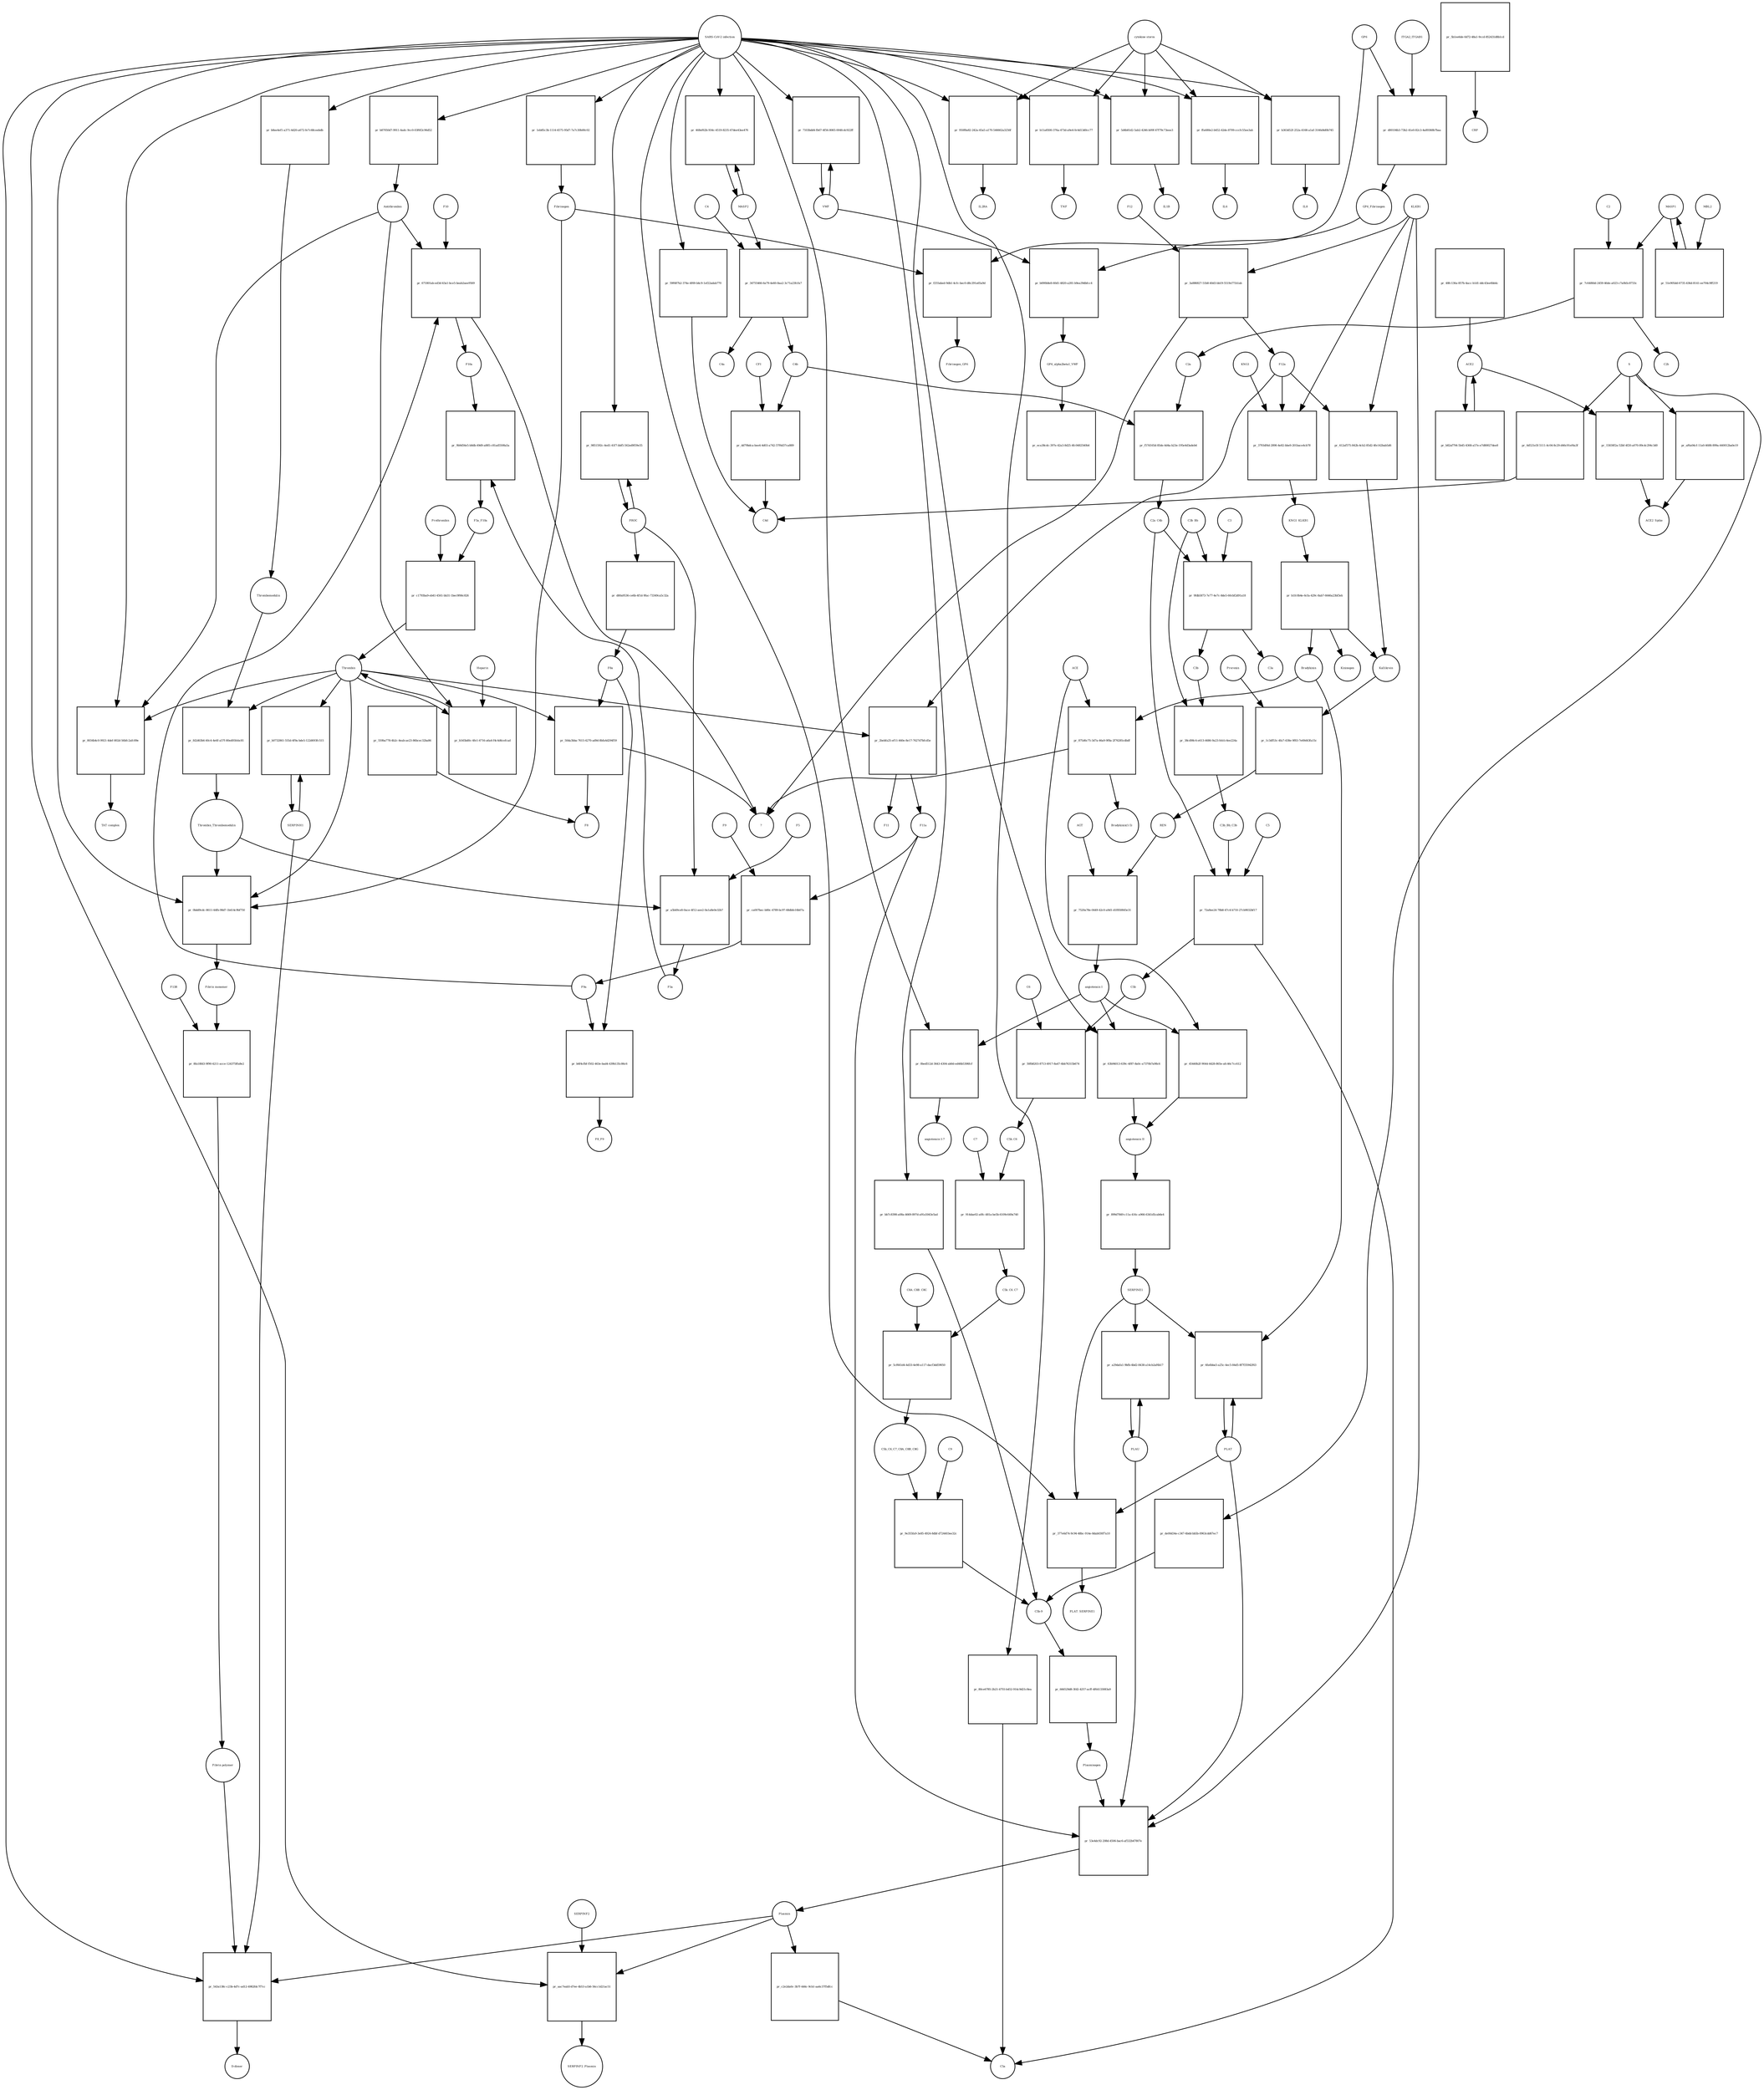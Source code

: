 strict digraph  {
C4b [annotation="", bipartite=0, cls=macromolecule, fontsize=4, label=C4b, shape=circle];
"pr_f57d165d-85de-4d4a-b23e-195e4d3adeb4" [annotation="", bipartite=1, cls=process, fontsize=4, label="pr_f57d165d-85de-4d4a-b23e-195e4d3adeb4", shape=square];
C2a [annotation="", bipartite=0, cls=macromolecule, fontsize=4, label=C2a, shape=circle];
C2a_C4b [annotation="", bipartite=0, cls=complex, fontsize=4, label=C2a_C4b, shape=circle];
C3b [annotation="", bipartite=0, cls=macromolecule, fontsize=4, label=C3b, shape=circle];
"pr_38cd98c4-e613-4686-9a23-feb1c4ee224a" [annotation="", bipartite=1, cls=process, fontsize=4, label="pr_38cd98c4-e613-4686-9a23-feb1c4ee224a", shape=square];
C3b_Bb [annotation="urn_miriam_pubmed_12440962|urn_miriam_brenda_3.4.21.47", bipartite=0, cls=complex, fontsize=4, label=C3b_Bb, shape=circle];
C3b_Bb_C3b [annotation="urn_miriam_pubmed_12440962|urn_miriam_brenda_34.4.21.47", bipartite=0, cls=complex, fontsize=4, label=C3b_Bb_C3b, shape=circle];
"pr_dd79bdca-bee4-4d03-a742-57f6d37ca889" [annotation="", bipartite=1, cls=process, fontsize=4, label="pr_dd79bdca-bee4-4d03-a742-57f6d37ca889", shape=square];
C4d [annotation="", bipartite=0, cls=macromolecule, fontsize=4, label=C4d, shape=circle];
CFI [annotation="urn_miriam_hgnc_HGNC%3A2771", bipartite=0, cls=macromolecule, fontsize=4, label=CFI, shape=circle];
"pr_559ba778-4b2c-4eab-ae23-86bcec32ba86" [annotation="", bipartite=1, cls=process, fontsize=4, label="pr_559ba778-4b2c-4eab-ae23-86bcec32ba86", shape=square];
F8 [annotation="urn_miriam_hgnc_HGNC%3A3546", bipartite=0, cls=macromolecule, fontsize=4, label=F8, shape=circle];
"pr_b87050d7-9911-4adc-9cc0-03f6f2c96d52" [annotation="", bipartite=1, cls=process, fontsize=4, label="pr_b87050d7-9911-4adc-9cc0-03f6f2c96d52", shape=square];
Antithrombin [annotation="urn_miriam_hgnc_HGNC%3A775", bipartite=0, cls=macromolecule, fontsize=4, label=Antithrombin, shape=circle];
"SARS-CoV-2 infection" [annotation=urn_miriam_taxonomy_2697049, bipartite=0, cls=phenotype, fontsize=4, label="SARS-CoV-2 infection", shape=circle];
S [annotation="urn_miriam_uniprot_P0DTC2|urn_miriam_uniprot_P59594", bipartite=0, cls=macromolecule, fontsize=4, label=S, shape=circle];
"pr_af6a04cf-11a0-4688-899a-440012ba0e19" [annotation="", bipartite=1, cls="omitted process", fontsize=4, label="pr_af6a04cf-11a0-4688-899a-440012ba0e19", shape=square];
ACE2_Spike [annotation="", bipartite=0, cls=complex, fontsize=4, label=ACE2_Spike, shape=circle];
Bradykinin [annotation="urn_miriam_obo.chebi_CHEBI%3A3165", bipartite=0, cls=macromolecule, fontsize=4, label=Bradykinin, shape=circle];
"pr_875d6c75-3d7a-46a9-9f8a-2f76285cdbdf" [annotation="", bipartite=1, cls=process, fontsize=4, label="pr_875d6c75-3d7a-46a9-9f8a-2f76285cdbdf", shape=square];
"Bradykinin(1-5)" [annotation="", bipartite=0, cls=macromolecule, fontsize=4, label="Bradykinin(1-5)", shape=circle];
"?" [annotation="", bipartite=0, cls=macromolecule, fontsize=4, label="?", shape=circle];
ACE [annotation="urn_miriam_hgnc_HGNC%3A2707", bipartite=0, cls=macromolecule, fontsize=4, label=ACE, shape=circle];
ACE2 [annotation="urn_miriam_hgnc_HGNC%3A13557", bipartite=0, cls=macromolecule, fontsize=4, label=ACE2, shape=circle];
"pr_b82af794-5b45-4368-a57e-e7d80027dee8" [annotation="", bipartite=1, cls=process, fontsize=4, label="pr_b82af794-5b45-4368-a57e-e7d80027dee8", shape=square];
"pr_15830f2a-52bf-4f20-a070-89cdc294c3d0" [annotation="", bipartite=1, cls=process, fontsize=4, label="pr_15830f2a-52bf-4f20-a070-89cdc294c3d0", shape=square];
"pr_48fc136a-857b-4acc-b1d1-ddc43ee6bb4c" [annotation="", bipartite=1, cls=process, fontsize=4, label="pr_48fc136a-857b-4acc-b1d1-ddc43ee6bb4c", shape=square];
"angiotensin I" [annotation="urn_miriam_obo.chebi_CHEBI%3A2718", bipartite=0, cls="simple chemical", fontsize=4, label="angiotensin I", shape=circle];
"pr_0bed512d-3643-4304-ab0d-ed46b5306fcf" [annotation="", bipartite=1, cls=process, fontsize=4, label="pr_0bed512d-3643-4304-ab0d-ed46b5306fcf", shape=square];
"angiotensin I-7" [annotation="urn_miriam_obo.chebi_CHEBI%3A55438", bipartite=0, cls="simple chemical", fontsize=4, label="angiotensin I-7", shape=circle];
"pr_6d521e5f-5111-4c04-8c29-d46c91ef4a3f" [annotation="", bipartite=1, cls=process, fontsize=4, label="pr_6d521e5f-5111-4c04-8c29-d46c91ef4a3f", shape=square];
"pr_de00d34e-c347-4bdd-bb5b-0963cdd67ec7" [annotation="", bipartite=1, cls=process, fontsize=4, label="pr_de00d34e-c347-4bdd-bb5b-0963cdd67ec7", shape=square];
"C5b-9" [annotation="", bipartite=0, cls=complex, fontsize=4, label="C5b-9", shape=circle];
"pr_5b1ee6de-0d72-48a1-9ccd-852431d8b1cd" [annotation="", bipartite=1, cls=process, fontsize=4, label="pr_5b1ee6de-0d72-48a1-9ccd-852431d8b1cd", shape=square];
CRP [annotation="urn_miriam_hgnc_HGNC%3A2367", bipartite=0, cls=macromolecule, fontsize=4, label=CRP, shape=circle];
VWF [annotation="", bipartite=0, cls=macromolecule, fontsize=4, label=VWF, shape=circle];
"pr_7103bdd4-fb67-4f56-8065-004fcdc922ff" [annotation="", bipartite=1, cls=process, fontsize=4, label="pr_7103bdd4-fb67-4f56-8065-004fcdc922ff", shape=square];
PROC [annotation="urn_miriam_hgnc_HGNC%3A9451", bipartite=0, cls=macromolecule, fontsize=4, label=PROC, shape=circle];
"pr_9851592c-4ed1-41f7-bbf5-562ed9f39e55" [annotation="", bipartite=1, cls=process, fontsize=4, label="pr_9851592c-4ed1-41f7-bbf5-562ed9f39e55", shape=square];
"pr_59f687b2-374e-4f69-b4c9-1ef22adab770" [annotation="", bipartite=1, cls=process, fontsize=4, label="pr_59f687b2-374e-4f69-b4c9-1ef22adab770", shape=square];
Plasmin [annotation="urn_miriam_hgnc_HGNC%3A9051", bipartite=0, cls=macromolecule, fontsize=4, label=Plasmin, shape=circle];
"pr_aac7eab5-d7ee-4b53-a1b6-56cc1d21ac51" [annotation="", bipartite=1, cls=process, fontsize=4, label="pr_aac7eab5-d7ee-4b53-a1b6-56cc1d21ac51", shape=square];
SERPINF2 [annotation="urn_miriam_hgnc_HGNC%3A9075", bipartite=0, cls=macromolecule, fontsize=4, label=SERPINF2, shape=circle];
SERPINF2_Plasmin [annotation="", bipartite=0, cls=complex, fontsize=4, label=SERPINF2_Plasmin, shape=circle];
"pr_b8ee4ef1-a371-4d20-a672-fe7c68ceebdb" [annotation="", bipartite=1, cls=process, fontsize=4, label="pr_b8ee4ef1-a371-4d20-a672-fe7c68ceebdb", shape=square];
Thrombomodulin [annotation="urn_miriam_hgnc_HGNC%3A11784", bipartite=0, cls=macromolecule, fontsize=4, label=Thrombomodulin, shape=circle];
KLKB1 [annotation=urn_miriam_hgnc_6371, bipartite=0, cls=macromolecule, fontsize=4, label=KLKB1, shape=circle];
"pr_412af575-842b-4cb2-85d2-4fe142bab5d6" [annotation="", bipartite=1, cls=process, fontsize=4, label="pr_412af575-842b-4cb2-85d2-4fe142bab5d6", shape=square];
Kallikrein [annotation=urn_miriam_hgnc_6371, bipartite=0, cls=macromolecule, fontsize=4, label=Kallikrein, shape=circle];
F12a [annotation="urn_miriam_hgnc_HGNC%3A3530", bipartite=0, cls=macromolecule, fontsize=4, label=F12a, shape=circle];
KNG1_KLKB1 [annotation=urn_miriam_pubmed_17598838, bipartite=0, cls=complex, fontsize=4, label=KNG1_KLKB1, shape=circle];
"pr_b1fc0b4e-6cfa-429c-8ab7-6646a23bf3eb" [annotation="", bipartite=1, cls=process, fontsize=4, label="pr_b1fc0b4e-6cfa-429c-8ab7-6646a23bf3eb", shape=square];
Kininogen [annotation="urn_miriam_hgnc_HGNC%3A6383", bipartite=0, cls=macromolecule, fontsize=4, label=Kininogen, shape=circle];
"pr_bb7c8398-a08a-4669-897d-a91a5043e5ad" [annotation="", bipartite=1, cls=process, fontsize=4, label="pr_bb7c8398-a08a-4669-897d-a91a5043e5ad", shape=square];
"pr_80ce6785-2b21-4755-b452-914c9d21c8ea" [annotation="", bipartite=1, cls=process, fontsize=4, label="pr_80ce6785-2b21-4755-b452-914c9d21c8ea", shape=square];
C5a [annotation="", bipartite=0, cls=macromolecule, fontsize=4, label=C5a, shape=circle];
PLAT [annotation="urn_miriam_hgnc_HGNC%3A9051", bipartite=0, cls=macromolecule, fontsize=4, label=PLAT, shape=circle];
"pr_6fa6bba5-a25c-4ec5-84d5-8f7f35942f63" [annotation="", bipartite=1, cls=process, fontsize=4, label="pr_6fa6bba5-a25c-4ec5-84d5-8f7f35942f63", shape=square];
SERPINE1 [annotation="urn_miriam_hgnc_HGNC%3A8593", bipartite=0, cls=macromolecule, fontsize=4, label=SERPINE1, shape=circle];
AGT [annotation="urn_miriam_hgnc_HGNC%3A333", bipartite=0, cls=macromolecule, fontsize=4, label=AGT, shape=circle];
"pr_7520a78e-0449-42c0-a9d1-d1f850845e31" [annotation="", bipartite=1, cls=process, fontsize=4, label="pr_7520a78e-0449-42c0-a9d1-d1f850845e31", shape=square];
REN [annotation="urn_miriam_hgnc_HGNC%3A9958", bipartite=0, cls=macromolecule, fontsize=4, label=REN, shape=circle];
C2 [annotation="urn_miriam_hgnc_HGNC%3A1248", bipartite=0, cls=macromolecule, fontsize=4, label=C2, shape=circle];
"pr_7c648fdd-2459-46de-a023-c7a0b5c8733c" [annotation="", bipartite=1, cls=process, fontsize=4, label="pr_7c648fdd-2459-46de-a023-c7a0b5c8733c", shape=square];
C2b [annotation="", bipartite=0, cls=macromolecule, fontsize=4, label=C2b, shape=circle];
MASP1 [annotation="", bipartite=0, cls=macromolecule, fontsize=4, label=MASP1, shape=circle];
MASP2 [annotation="", bipartite=0, cls=macromolecule, fontsize=4, label=MASP2, shape=circle];
"pr_468ef62b-934c-4519-8235-47dee43ee476" [annotation="", bipartite=1, cls=process, fontsize=4, label="pr_468ef62b-934c-4519-8235-47dee43ee476", shape=square];
"pr_51e905dd-6735-436d-8141-ee704c9ff219" [annotation="", bipartite=1, cls=process, fontsize=4, label="pr_51e905dd-6735-436d-8141-ee704c9ff219", shape=square];
MBL2 [annotation=urn_miriam_hgnc_6902, bipartite=0, cls=macromolecule, fontsize=4, label=MBL2, shape=circle];
F10 [annotation="urn_miriam_hgnc_HGNC%3A3528", bipartite=0, cls=macromolecule, fontsize=4, label=F10, shape=circle];
"pr_671801ab-ed3d-43a1-bce5-beab2aee9569" [annotation="", bipartite=1, cls=process, fontsize=4, label="pr_671801ab-ed3d-43a1-bce5-beab2aee9569", shape=square];
F10a [annotation="urn_miriam_hgnc_HGNC%3A3528", bipartite=0, cls=macromolecule, fontsize=4, label=F10a, shape=circle];
F9a [annotation="", bipartite=0, cls=macromolecule, fontsize=4, label=F9a, shape=circle];
C3 [annotation="urn_miriam_hgnc_HGNC%3A1318", bipartite=0, cls=macromolecule, fontsize=4, label=C3, shape=circle];
"pr_9fdb5873-7e77-4e7c-8de5-60cbf2d91a18" [annotation="", bipartite=1, cls=process, fontsize=4, label="pr_9fdb5873-7e77-4e7c-8de5-60cbf2d91a18", shape=square];
C3a [annotation="", bipartite=0, cls=macromolecule, fontsize=4, label=C3a, shape=circle];
Prorenin [annotation="", bipartite=0, cls=macromolecule, fontsize=4, label=Prorenin, shape=circle];
"pr_1c3df53c-4fa7-438e-9f83-7e69d43fa15c" [annotation="", bipartite=1, cls=process, fontsize=4, label="pr_1c3df53c-4fa7-438e-9f83-7e69d43fa15c", shape=square];
F8a [annotation="urn_miriam_hgnc_HGNC%3A3546", bipartite=0, cls=macromolecule, fontsize=4, label=F8a, shape=circle];
"pr_50da3bba-7615-4270-ad9d-8bfa4d294f59" [annotation="", bipartite=1, cls=process, fontsize=4, label="pr_50da3bba-7615-4270-ad9d-8bfa4d294f59", shape=square];
Thrombin [annotation="urn_miriam_hgnc_HGNC%3A3535", bipartite=0, cls=macromolecule, fontsize=4, label=Thrombin, shape=circle];
"pr_b545bd0c-4fe1-4716-a6a4-f4c4d6cefcad" [annotation="", bipartite=1, cls=process, fontsize=4, label="pr_b545bd0c-4fe1-4716-a6a4-f4c4d6cefcad", shape=square];
Heparin [annotation="urn_miriam_pubmed_708377|urn_miriam_obo.chebi_CHEBI%3A28304", bipartite=0, cls="simple chemical", fontsize=4, label=Heparin, shape=circle];
"pr_45440b2f-9044-4428-865e-afc46c7cc612" [annotation="", bipartite=1, cls=process, fontsize=4, label="pr_45440b2f-9044-4428-865e-afc46c7cc612", shape=square];
"angiotensin II" [annotation="urn_miriam_obo.chebi_CHEBI%3A2718", bipartite=0, cls="simple chemical", fontsize=4, label="angiotensin II", shape=circle];
PLAU [annotation="", bipartite=0, cls=macromolecule, fontsize=4, label=PLAU, shape=circle];
"pr_a29dafa1-9bfb-4bd2-8438-a14cb2af6b17" [annotation="", bipartite=1, cls=process, fontsize=4, label="pr_a29dafa1-9bfb-4bd2-8438-a14cb2af6b17", shape=square];
F12 [annotation="urn_miriam_hgnc_HGNC%3A3530", bipartite=0, cls=macromolecule, fontsize=4, label=F12, shape=circle];
"pr_3a886827-51b8-40d3-bb19-5519cf71b1ab" [annotation="", bipartite=1, cls=process, fontsize=4, label="pr_3a886827-51b8-40d3-bb19-5519cf71b1ab", shape=square];
"pr_2bebfa25-ef11-460e-8e17-7627d7bfcd5e" [annotation="", bipartite=1, cls=process, fontsize=4, label="pr_2bebfa25-ef11-460e-8e17-7627d7bfcd5e", shape=square];
F11 [annotation="urn_miriam_hgnc_HGNC%3A3529", bipartite=0, cls=macromolecule, fontsize=4, label=F11, shape=circle];
F11a [annotation="urn_miriam_hgnc_HGNC%3A3529", bipartite=0, cls=macromolecule, fontsize=4, label=F11a, shape=circle];
C4 [annotation="", bipartite=0, cls=macromolecule, fontsize=4, label=C4, shape=circle];
"pr_34755466-6a79-4e60-8aa2-3c71a23fcfa7" [annotation="", bipartite=1, cls=process, fontsize=4, label="pr_34755466-6a79-4e60-8aa2-3c71a23fcfa7", shape=square];
C4a [annotation="", bipartite=0, cls=macromolecule, fontsize=4, label=C4a, shape=circle];
"pr_377e6d74-9c94-48bc-914e-8dab030f7a10" [annotation="", bipartite=1, cls=process, fontsize=4, label="pr_377e6d74-9c94-48bc-914e-8dab030f7a10", shape=square];
PLAT_SERPINE1 [annotation=urn_miriam_pubmed_22449964, bipartite=0, cls=complex, fontsize=4, label=PLAT_SERPINE1, shape=circle];
"pr_b6f4cfbf-f502-463e-bad4-439b135c86c6" [annotation="", bipartite=1, cls=process, fontsize=4, label="pr_b6f4cfbf-f502-463e-bad4-439b135c86c6", shape=square];
F8_F9 [annotation=urn_miriam_pubmed_22471307, bipartite=0, cls=complex, fontsize=4, label=F8_F9, shape=circle];
"pr_9b9d56e5-b8db-49d9-a885-c81ad5508a5a" [annotation="", bipartite=1, cls=process, fontsize=4, label="pr_9b9d56e5-b8db-49d9-a885-c81ad5508a5a", shape=square];
F5a [annotation="urn_miriam_hgnc_HGNC%3A3542", bipartite=0, cls=macromolecule, fontsize=4, label=F5a, shape=circle];
F5a_F10a [annotation=urn_miriam_pubmed_2303476, bipartite=0, cls=complex, fontsize=4, label=F5a_F10a, shape=circle];
F5 [annotation="urn_miriam_hgnc_HGNC%3A3541", bipartite=0, cls=macromolecule, fontsize=4, label=F5, shape=circle];
"pr_a5b49ce8-0ace-4f12-aee2-0a1a8e0e32b7" [annotation="", bipartite=1, cls=process, fontsize=4, label="pr_a5b49ce8-0ace-4f12-aee2-0a1a8e0e32b7", shape=square];
Thrombin_Thrombomodulin [annotation="urn_miriam_pubmed_6282863|urn_miriam_taxonomy_9986", bipartite=0, cls=complex, fontsize=4, label=Thrombin_Thrombomodulin, shape=circle];
SERPINH1 [annotation="urn_miriam_hgnc_HGNC%3A1546", bipartite=0, cls=macromolecule, fontsize=4, label=SERPINH1, shape=circle];
"pr_b0732861-555d-4f9a-bde5-122d693fc515" [annotation="", bipartite=1, cls=process, fontsize=4, label="pr_b0732861-555d-4f9a-bde5-122d693fc515", shape=square];
Fibrinogen [annotation=urn_miriam_pubmed_19296670, bipartite=0, cls=complex, fontsize=4, label=Fibrinogen, shape=circle];
"pr_0bdd9cdc-8611-44fb-98d7-1b414c9bf750" [annotation="", bipartite=1, cls=process, fontsize=4, label="pr_0bdd9cdc-8611-44fb-98d7-1b414c9bf750", shape=square];
"Fibrin monomer" [annotation="", bipartite=0, cls=macromolecule, fontsize=4, label="Fibrin monomer", shape=circle];
C5 [annotation="urn_miriam_hgnc_HGNC%3A1331", bipartite=0, cls=macromolecule, fontsize=4, label=C5, shape=circle];
"pr_72a8ee24-78b8-47c4-b710-27cb9032bf17" [annotation="", bipartite=1, cls=process, fontsize=4, label="pr_72a8ee24-78b8-47c4-b710-27cb9032bf17", shape=square];
C5b [annotation="", bipartite=0, cls=macromolecule, fontsize=4, label=C5b, shape=circle];
"pr_50fb8203-8713-4917-8a47-4bb76315b674" [annotation="", bipartite=1, cls=process, fontsize=4, label="pr_50fb8203-8713-4917-8a47-4bb76315b674", shape=square];
C6 [annotation="urn_miriam_hgnc_HGNC%3A1339", bipartite=0, cls=macromolecule, fontsize=4, label=C6, shape=circle];
C5b_C6 [annotation="", bipartite=0, cls=complex, fontsize=4, label=C5b_C6, shape=circle];
"pr_914dae02-a0fc-481a-be5b-6109c649a740" [annotation="", bipartite=1, cls=process, fontsize=4, label="pr_914dae02-a0fc-481a-be5b-6109c649a740", shape=square];
C7 [annotation="urn_miriam_hgnc_HGNC%3A1346", bipartite=0, cls=macromolecule, fontsize=4, label=C7, shape=circle];
C5b_C6_C7 [annotation=urn_miriam_pubmed_28630159, bipartite=0, cls=complex, fontsize=4, label=C5b_C6_C7, shape=circle];
"pr_5cf661d4-4d33-4e98-a117-dacf3dd59050" [annotation="", bipartite=1, cls=process, fontsize=4, label="pr_5cf661d4-4d33-4e98-a117-dacf3dd59050", shape=square];
C8A_C8B_C8G [annotation="", bipartite=0, cls=complex, fontsize=4, label=C8A_C8B_C8G, shape=circle];
C5b_C6_C7_C8A_C8B_C8G [annotation=urn_miriam_pubmed_28630159, bipartite=0, cls=complex, fontsize=4, label=C5b_C6_C7_C8A_C8B_C8G, shape=circle];
"pr_9e355fa9-3e85-4924-8dbf-d724403ee32c" [annotation="", bipartite=1, cls=process, fontsize=4, label="pr_9e355fa9-3e85-4924-8dbf-d724403ee32c", shape=square];
C9 [annotation="urn_miriam_hgnc_HGNC%3A1358", bipartite=0, cls=macromolecule, fontsize=4, label=C9, shape=circle];
"pr_63b94013-639c-4f87-8a0c-a7370b7a98c6" [annotation="", bipartite=1, cls=process, fontsize=4, label="pr_63b94013-639c-4f87-8a0c-a7370b7a98c6", shape=square];
"pr_5d4b81d2-5ab2-4246-b09f-67f79c73eee3" [annotation="", bipartite=1, cls=process, fontsize=4, label="pr_5d4b81d2-5ab2-4246-b09f-67f79c73eee3", shape=square];
IL1B [annotation=urn_miriam_hgnc_5992, bipartite=0, cls=macromolecule, fontsize=4, label=IL1B, shape=circle];
"cytokine storm" [annotation=urn_miriam_pubmed_2504360, bipartite=0, cls=phenotype, fontsize=4, label="cytokine storm", shape=circle];
"pr_1eb85c3b-1114-4575-95d7-7a7c30b00c02" [annotation="", bipartite=1, cls=process, fontsize=4, label="pr_1eb85c3b-1114-4575-95d7-7a7c30b00c02", shape=square];
"pr_ffa680e2-b452-42de-8709-cccfc55ee3ab" [annotation="", bipartite=1, cls=process, fontsize=4, label="pr_ffa680e2-b452-42de-8709-cccfc55ee3ab", shape=square];
IL6 [annotation=urn_miriam_hgnc_6018, bipartite=0, cls=macromolecule, fontsize=4, label=IL6, shape=circle];
"pr_b363d52f-252a-4168-a1af-3146d4d0b745" [annotation="", bipartite=1, cls=process, fontsize=4, label="pr_b363d52f-252a-4168-a1af-3146d4d0b745", shape=square];
IL8 [annotation="urn_miriam_hgnc_HGNC%3A6025", bipartite=0, cls=macromolecule, fontsize=4, label=IL8, shape=circle];
"pr_950f8a82-242a-45a5-a170-546662a3256f" [annotation="", bipartite=1, cls=process, fontsize=4, label="pr_950f8a82-242a-45a5-a170-546662a3256f", shape=square];
IL2RA [annotation="urn_miriam_hgnc_HGNC%3A6008", bipartite=0, cls=macromolecule, fontsize=4, label=IL2RA, shape=circle];
Plasminogen [annotation="urn_miriam_hgnc_HGNC%3A9071", bipartite=0, cls=macromolecule, fontsize=4, label=Plasminogen, shape=circle];
"pr_53e4dc92-208d-4506-bac6-af532b47807e" [annotation="", bipartite=1, cls=process, fontsize=4, label="pr_53e4dc92-208d-4506-bac6-af532b47807e", shape=square];
"pr_8034b4c0-9921-4def-802d-56bfc2afc89e" [annotation="", bipartite=1, cls=process, fontsize=4, label="pr_8034b4c0-9921-4def-802d-56bfc2afc89e", shape=square];
"TAT complex" [annotation=urn_miriam_pubmed_22930518, bipartite=0, cls=complex, fontsize=4, label="TAT complex", shape=circle];
Prothrombin [annotation="urn_miriam_hgnc_HGNC%3A3535", bipartite=0, cls=macromolecule, fontsize=4, label=Prothrombin, shape=circle];
"pr_c1793ba9-eb41-4561-bb31-1bec9f66c826" [annotation="", bipartite=1, cls=process, fontsize=4, label="pr_c1793ba9-eb41-4561-bb31-1bec9f66c826", shape=square];
"pr_d80a9536-ce6b-4f1d-9fac-73349ca5c32a" [annotation="", bipartite=1, cls=process, fontsize=4, label="pr_d80a9536-ce6b-4f1d-9fac-73349ca5c32a", shape=square];
"pr_899d7849-c11a-416c-a966-6341d5cab6e4" [annotation="", bipartite=1, cls=process, fontsize=4, label="pr_899d7849-c11a-416c-a966-6341d5cab6e4", shape=square];
"pr_fd2d63b6-40c4-4e6f-a57f-80ed05febc81" [annotation="", bipartite=1, cls=process, fontsize=4, label="pr_fd2d63b6-40c4-4e6f-a57f-80ed05febc81", shape=square];
F9 [annotation="urn_miriam_hgnc_HGNC%3A35531", bipartite=0, cls=macromolecule, fontsize=4, label=F9, shape=circle];
"pr_ca007bec-b80c-4789-bc97-68dbfe16b07a" [annotation="", bipartite=1, cls=process, fontsize=4, label="pr_ca007bec-b80c-4789-bc97-68dbfe16b07a", shape=square];
"pr_3793df4d-2890-4e82-bbe9-201bace4cb78" [annotation="", bipartite=1, cls=process, fontsize=4, label="pr_3793df4d-2890-4e82-bbe9-201bace4cb78", shape=square];
KNG1 [annotation=urn_miriam_hgnc_6383, bipartite=0, cls=macromolecule, fontsize=4, label=KNG1, shape=circle];
"pr_666529d8-3fd2-4257-acff-4f64133083a9" [annotation="", bipartite=1, cls=process, fontsize=4, label="pr_666529d8-3fd2-4257-acff-4f64133083a9", shape=square];
"pr_c2e2da0c-3b7f-446c-9cb1-aa6c37f5dfcc" [annotation="", bipartite=1, cls=process, fontsize=4, label="pr_c2e2da0c-3b7f-446c-9cb1-aa6c37f5dfcc", shape=square];
"pr_b11a8500-376a-473d-a9e4-0c4d13d0cc77" [annotation="", bipartite=1, cls=process, fontsize=4, label="pr_b11a8500-376a-473d-a9e4-0c4d13d0cc77", shape=square];
TNF [annotation=urn_miriam_hgnc_11892, bipartite=0, cls=macromolecule, fontsize=4, label=TNF, shape=circle];
"pr_8fa18fd3-9f90-4211-acce-124375ffa8e2" [annotation="", bipartite=1, cls=process, fontsize=4, label="pr_8fa18fd3-9f90-4211-acce-124375ffa8e2", shape=square];
"Fibrin polymer" [annotation="", bipartite=0, cls=macromolecule, fontsize=4, label="Fibrin polymer", shape=circle];
F13B [annotation="", bipartite=0, cls=macromolecule, fontsize=4, label=F13B, shape=circle];
"pr_543a138c-c23b-4d7c-ad12-4982fdc7f7cc" [annotation="", bipartite=1, cls=process, fontsize=4, label="pr_543a138c-c23b-4d7c-ad12-4982fdc7f7cc", shape=square];
"D-dimer" [annotation=urn_miriam_pubmed_19008457, bipartite=0, cls=macromolecule, fontsize=4, label="D-dimer", shape=circle];
GP6_alpha2beta1_VWF [annotation="", bipartite=0, cls=complex, fontsize=4, label=GP6_alpha2beta1_VWF, shape=circle];
"pr_eca38cdc-397e-42a3-8d25-4fc0482540b4" [annotation="", bipartite=1, cls="omitted process", fontsize=4, label="pr_eca38cdc-397e-42a3-8d25-4fc0482540b4", shape=square];
GP6 [annotation=urn_miriam_hgnc_14388, bipartite=0, cls=macromolecule, fontsize=4, label=GP6, shape=circle];
"pr_d00104b3-73b2-41e0-82c3-4a89368b7baa" [annotation="", bipartite=1, cls=process, fontsize=4, label="pr_d00104b3-73b2-41e0-82c3-4a89368b7baa", shape=square];
ITGA2_ITGAB1 [annotation="urn_miriam_intact_EBI-16428357", bipartite=0, cls=complex, fontsize=4, label=ITGA2_ITGAB1, shape=circle];
GP6_Fibrinogen [annotation="", bipartite=0, cls=complex, fontsize=4, label=GP6_Fibrinogen, shape=circle];
"pr_b690b8e8-60d1-4820-a281-b9ea39dbfcc4" [annotation="", bipartite=1, cls=process, fontsize=4, label="pr_b690b8e8-60d1-4820-a281-b9ea39dbfcc4", shape=square];
"pr_f255abed-9db1-4cfc-bec0-d8c291a65a9d" [annotation="", bipartite=1, cls=process, fontsize=4, label="pr_f255abed-9db1-4cfc-bec0-d8c291a65a9d", shape=square];
Fibrinogen_GP6 [annotation=urn_miriam_pubmed_19296670, bipartite=0, cls=complex, fontsize=4, label=Fibrinogen_GP6, shape=circle];
C4b -> "pr_f57d165d-85de-4d4a-b23e-195e4d3adeb4"  [annotation="", interaction_type=consumption];
C4b -> "pr_dd79bdca-bee4-4d03-a742-57f6d37ca889"  [annotation="", interaction_type=consumption];
"pr_f57d165d-85de-4d4a-b23e-195e4d3adeb4" -> C2a_C4b  [annotation="", interaction_type=production];
C2a -> "pr_f57d165d-85de-4d4a-b23e-195e4d3adeb4"  [annotation="", interaction_type=consumption];
C2a_C4b -> "pr_9fdb5873-7e77-4e7c-8de5-60cbf2d91a18"  [annotation=urn_miriam_pubmed_12440962, interaction_type=catalysis];
C2a_C4b -> "pr_72a8ee24-78b8-47c4-b710-27cb9032bf17"  [annotation=urn_miriam_pubmed_28630159, interaction_type=catalysis];
C3b -> "pr_38cd98c4-e613-4686-9a23-feb1c4ee224a"  [annotation="", interaction_type=consumption];
"pr_38cd98c4-e613-4686-9a23-feb1c4ee224a" -> C3b_Bb_C3b  [annotation="", interaction_type=production];
C3b_Bb -> "pr_38cd98c4-e613-4686-9a23-feb1c4ee224a"  [annotation="", interaction_type=consumption];
C3b_Bb -> "pr_9fdb5873-7e77-4e7c-8de5-60cbf2d91a18"  [annotation=urn_miriam_pubmed_12440962, interaction_type=catalysis];
C3b_Bb_C3b -> "pr_72a8ee24-78b8-47c4-b710-27cb9032bf17"  [annotation=urn_miriam_pubmed_28630159, interaction_type=catalysis];
"pr_dd79bdca-bee4-4d03-a742-57f6d37ca889" -> C4d  [annotation="", interaction_type=production];
CFI -> "pr_dd79bdca-bee4-4d03-a742-57f6d37ca889"  [annotation=urn_miriam_pubmed_19362461, interaction_type=catalysis];
"pr_559ba778-4b2c-4eab-ae23-86bcec32ba86" -> F8  [annotation="", interaction_type=production];
"pr_b87050d7-9911-4adc-9cc0-03f6f2c96d52" -> Antithrombin  [annotation="", interaction_type=production];
Antithrombin -> "pr_671801ab-ed3d-43a1-bce5-beab2aee9569"  [annotation="urn_miriam_pubmed_11551226|urn_miriam_pubmed_15853774", interaction_type=inhibition];
Antithrombin -> "pr_b545bd0c-4fe1-4716-a6a4-f4c4d6cefcad"  [annotation=urn_miriam_pubmed_15853774, interaction_type=inhibition];
Antithrombin -> "pr_8034b4c0-9921-4def-802d-56bfc2afc89e"  [annotation="", interaction_type=consumption];
"SARS-CoV-2 infection" -> "pr_b87050d7-9911-4adc-9cc0-03f6f2c96d52"  [annotation=urn_miriam_pubmed_32302438, interaction_type="necessary stimulation"];
"SARS-CoV-2 infection" -> "pr_0bed512d-3643-4304-ab0d-ed46b5306fcf"  [annotation=urn_miriam_pubmed_23392115, interaction_type=inhibition];
"SARS-CoV-2 infection" -> "pr_7103bdd4-fb67-4f56-8065-004fcdc922ff"  [annotation=urn_miriam_pubmed_32367170, interaction_type="necessary stimulation"];
"SARS-CoV-2 infection" -> "pr_9851592c-4ed1-41f7-bbf5-562ed9f39e55"  [annotation=urn_miriam_pubmed_32302438, interaction_type="necessary stimulation"];
"SARS-CoV-2 infection" -> "pr_59f687b2-374e-4f69-b4c9-1ef22adab770"  [annotation=urn_miriam_pubmed_32299776, interaction_type=stimulation];
"SARS-CoV-2 infection" -> "pr_aac7eab5-d7ee-4b53-a1b6-56cc1d21ac51"  [annotation="urn_miriam_pubmed_2437112|urn_miriam_doi_10.1101%2F2020.04.25.20077842", interaction_type=stimulation];
"SARS-CoV-2 infection" -> "pr_b8ee4ef1-a371-4d20-a672-fe7c68ceebdb"  [annotation="urn_miriam_doi_10.1101%2F2020.04.25.20077842", interaction_type="necessary stimulation"];
"SARS-CoV-2 infection" -> "pr_bb7c8398-a08a-4669-897d-a91a5043e5ad"  [annotation=urn_miriam_pmc_PMC7260598, interaction_type="necessary stimulation"];
"SARS-CoV-2 infection" -> "pr_80ce6785-2b21-4755-b452-914c9d21c8ea"  [annotation=urn_miriam_pmc_PMC7260598, interaction_type="necessary stimulation"];
"SARS-CoV-2 infection" -> "pr_468ef62b-934c-4519-8235-47dee43ee476"  [annotation="urn_miriam_pubmed_11290788|urn_miriam_pubmed_32299776", interaction_type=stimulation];
"SARS-CoV-2 infection" -> "pr_377e6d74-9c94-48bc-914e-8dab030f7a10"  [annotation="urn_miriam_pubmed_22449964|urn_miriam_doi_10.1101%2F2020.04.25.20077842", interaction_type="necessary stimulation"];
"SARS-CoV-2 infection" -> "pr_0bdd9cdc-8611-44fb-98d7-1b414c9bf750"  [annotation="urn_miriam_pubmed_6282863|urn_miriam_pubmed_28228446|urn_miriam_pubmed_2117226", interaction_type="necessary stimulation"];
"SARS-CoV-2 infection" -> "pr_63b94013-639c-4f87-8a0c-a7370b7a98c6"  [annotation=urn_miriam_pubmed_32048163, interaction_type=catalysis];
"SARS-CoV-2 infection" -> "pr_5d4b81d2-5ab2-4246-b09f-67f79c73eee3"  [annotation=urn_miriam_pubmed_32171193, interaction_type=stimulation];
"SARS-CoV-2 infection" -> "pr_1eb85c3b-1114-4575-95d7-7a7c30b00c02"  [annotation="", interaction_type=consumption];
"SARS-CoV-2 infection" -> "pr_ffa680e2-b452-42de-8709-cccfc55ee3ab"  [annotation=urn_miriam_pubmed_32286245, interaction_type=stimulation];
"SARS-CoV-2 infection" -> "pr_b363d52f-252a-4168-a1af-3146d4d0b745"  [annotation=urn_miriam_pubmed_32286245, interaction_type=stimulation];
"SARS-CoV-2 infection" -> "pr_950f8a82-242a-45a5-a170-546662a3256f"  [annotation=urn_miriam_pubmed_32286245, interaction_type=stimulation];
"SARS-CoV-2 infection" -> "pr_8034b4c0-9921-4def-802d-56bfc2afc89e"  [annotation="urn_miriam_pubmed_22930518|urn_miriam_doi_10.1101%2F2020.04.25.20077842", interaction_type="necessary stimulation"];
"SARS-CoV-2 infection" -> "pr_b11a8500-376a-473d-a9e4-0c4d13d0cc77"  [annotation=urn_miriam_pubmed_32504360, interaction_type=stimulation];
"SARS-CoV-2 infection" -> "pr_543a138c-c23b-4d7c-ad12-4982fdc7f7cc"  [annotation="urn_miriam_pubmed_29096812|urn_miriam_pubmed_10574983|urn_miriam_pubmed_32172226", interaction_type="necessary stimulation"];
S -> "pr_af6a04cf-11a0-4688-899a-440012ba0e19"  [annotation="", interaction_type=consumption];
S -> "pr_15830f2a-52bf-4f20-a070-89cdc294c3d0"  [annotation="", interaction_type=consumption];
S -> "pr_6d521e5f-5111-4c04-8c29-d46c91ef4a3f"  [annotation="", interaction_type=consumption];
S -> "pr_de00d34e-c347-4bdd-bb5b-0963cdd67ec7"  [annotation="", interaction_type=consumption];
"pr_af6a04cf-11a0-4688-899a-440012ba0e19" -> ACE2_Spike  [annotation="", interaction_type=production];
Bradykinin -> "pr_875d6c75-3d7a-46a9-9f8a-2f76285cdbdf"  [annotation="", interaction_type=consumption];
Bradykinin -> "pr_6fa6bba5-a25c-4ec5-84d5-8f7f35942f63"  [annotation="urn_miriam_pubmed_10373228|urn_miriam_pubmed_2769655", interaction_type=catalysis];
"pr_875d6c75-3d7a-46a9-9f8a-2f76285cdbdf" -> "Bradykinin(1-5)"  [annotation="", interaction_type=production];
"pr_875d6c75-3d7a-46a9-9f8a-2f76285cdbdf" -> "?"  [annotation="", interaction_type=production];
ACE -> "pr_875d6c75-3d7a-46a9-9f8a-2f76285cdbdf"  [annotation=urn_miriam_pubmed_10969042, interaction_type=catalysis];
ACE -> "pr_45440b2f-9044-4428-865e-afc46c7cc612"  [annotation="urn_miriam_taxonomy_9606|urn_miriam_pubmed_190881|urn_miriam_pubmed_10969042", interaction_type=catalysis];
ACE2 -> "pr_b82af794-5b45-4368-a57e-e7d80027dee8"  [annotation="", interaction_type=consumption];
ACE2 -> "pr_15830f2a-52bf-4f20-a070-89cdc294c3d0"  [annotation="", interaction_type=consumption];
"pr_b82af794-5b45-4368-a57e-e7d80027dee8" -> ACE2  [annotation="", interaction_type=production];
"pr_15830f2a-52bf-4f20-a070-89cdc294c3d0" -> ACE2_Spike  [annotation="", interaction_type=production];
"pr_48fc136a-857b-4acc-b1d1-ddc43ee6bb4c" -> ACE2  [annotation="", interaction_type=production];
"angiotensin I" -> "pr_0bed512d-3643-4304-ab0d-ed46b5306fcf"  [annotation="", interaction_type=consumption];
"angiotensin I" -> "pr_45440b2f-9044-4428-865e-afc46c7cc612"  [annotation="", interaction_type=consumption];
"angiotensin I" -> "pr_63b94013-639c-4f87-8a0c-a7370b7a98c6"  [annotation="", interaction_type=consumption];
"pr_0bed512d-3643-4304-ab0d-ed46b5306fcf" -> "angiotensin I-7"  [annotation="", interaction_type=production];
"pr_6d521e5f-5111-4c04-8c29-d46c91ef4a3f" -> C4d  [annotation="", interaction_type=production];
"pr_de00d34e-c347-4bdd-bb5b-0963cdd67ec7" -> "C5b-9"  [annotation="", interaction_type=production];
"C5b-9" -> "pr_666529d8-3fd2-4257-acff-4f64133083a9"  [annotation="", interaction_type=consumption];
"pr_5b1ee6de-0d72-48a1-9ccd-852431d8b1cd" -> CRP  [annotation="", interaction_type=production];
VWF -> "pr_7103bdd4-fb67-4f56-8065-004fcdc922ff"  [annotation="", interaction_type=consumption];
VWF -> "pr_b690b8e8-60d1-4820-a281-b9ea39dbfcc4"  [annotation="", interaction_type=consumption];
"pr_7103bdd4-fb67-4f56-8065-004fcdc922ff" -> VWF  [annotation="", interaction_type=production];
PROC -> "pr_9851592c-4ed1-41f7-bbf5-562ed9f39e55"  [annotation="", interaction_type=consumption];
PROC -> "pr_a5b49ce8-0ace-4f12-aee2-0a1a8e0e32b7"  [annotation="urn_miriam_pubmed_6282863|urn_miriam_pubmed_6572921|urn_miriam_pubmed_2322551", interaction_type=inhibition];
PROC -> "pr_d80a9536-ce6b-4f1d-9fac-73349ca5c32a"  [annotation="", interaction_type=consumption];
"pr_9851592c-4ed1-41f7-bbf5-562ed9f39e55" -> PROC  [annotation="", interaction_type=production];
"pr_59f687b2-374e-4f69-b4c9-1ef22adab770" -> C4d  [annotation="", interaction_type=production];
Plasmin -> "pr_aac7eab5-d7ee-4b53-a1b6-56cc1d21ac51"  [annotation="", interaction_type=consumption];
Plasmin -> "pr_c2e2da0c-3b7f-446c-9cb1-aa6c37f5dfcc"  [annotation="urn_miriam_pubmed_27077125|urn_miriam_taxonomy_10090", interaction_type="necessary stimulation"];
Plasmin -> "pr_543a138c-c23b-4d7c-ad12-4982fdc7f7cc"  [annotation="urn_miriam_pubmed_29096812|urn_miriam_pubmed_10574983|urn_miriam_pubmed_32172226", interaction_type=catalysis];
"pr_aac7eab5-d7ee-4b53-a1b6-56cc1d21ac51" -> SERPINF2_Plasmin  [annotation="", interaction_type=production];
SERPINF2 -> "pr_aac7eab5-d7ee-4b53-a1b6-56cc1d21ac51"  [annotation="", interaction_type=consumption];
"pr_b8ee4ef1-a371-4d20-a672-fe7c68ceebdb" -> Thrombomodulin  [annotation="", interaction_type=production];
Thrombomodulin -> "pr_fd2d63b6-40c4-4e6f-a57f-80ed05febc81"  [annotation="", interaction_type=consumption];
KLKB1 -> "pr_412af575-842b-4cb2-85d2-4fe142bab5d6"  [annotation="", interaction_type=consumption];
KLKB1 -> "pr_3a886827-51b8-40d3-bb19-5519cf71b1ab"  [annotation=urn_miriam_pubmed_21304106, interaction_type=catalysis];
KLKB1 -> "pr_53e4dc92-208d-4506-bac6-af532b47807e"  [annotation=urn_miriam_pubmed_3850647, interaction_type=catalysis];
KLKB1 -> "pr_3793df4d-2890-4e82-bbe9-201bace4cb78"  [annotation="", interaction_type=consumption];
"pr_412af575-842b-4cb2-85d2-4fe142bab5d6" -> Kallikrein  [annotation="", interaction_type=production];
Kallikrein -> "pr_1c3df53c-4fa7-438e-9f83-7e69d43fa15c"  [annotation=urn_miriam_pubmed_12793984, interaction_type=catalysis];
F12a -> "pr_412af575-842b-4cb2-85d2-4fe142bab5d6"  [annotation=urn_miriam_pubmed_21304106, interaction_type=catalysis];
F12a -> "pr_2bebfa25-ef11-460e-8e17-7627d7bfcd5e"  [annotation="", interaction_type=consumption];
F12a -> "pr_3793df4d-2890-4e82-bbe9-201bace4cb78"  [annotation=urn_miriam_pubmed_7944388, interaction_type=catalysis];
KNG1_KLKB1 -> "pr_b1fc0b4e-6cfa-429c-8ab7-6646a23bf3eb"  [annotation=urn_miriam_isbn_9781482204049, interaction_type=catalysis];
"pr_b1fc0b4e-6cfa-429c-8ab7-6646a23bf3eb" -> Kininogen  [annotation="", interaction_type=production];
"pr_b1fc0b4e-6cfa-429c-8ab7-6646a23bf3eb" -> Bradykinin  [annotation="", interaction_type=production];
"pr_b1fc0b4e-6cfa-429c-8ab7-6646a23bf3eb" -> Kallikrein  [annotation="", interaction_type=production];
"pr_bb7c8398-a08a-4669-897d-a91a5043e5ad" -> "C5b-9"  [annotation="", interaction_type=production];
"pr_80ce6785-2b21-4755-b452-914c9d21c8ea" -> C5a  [annotation="", interaction_type=production];
PLAT -> "pr_6fa6bba5-a25c-4ec5-84d5-8f7f35942f63"  [annotation="", interaction_type=consumption];
PLAT -> "pr_377e6d74-9c94-48bc-914e-8dab030f7a10"  [annotation="", interaction_type=consumption];
PLAT -> "pr_53e4dc92-208d-4506-bac6-af532b47807e"  [annotation=urn_miriam_pubmed_3850647, interaction_type=catalysis];
"pr_6fa6bba5-a25c-4ec5-84d5-8f7f35942f63" -> PLAT  [annotation="", interaction_type=production];
SERPINE1 -> "pr_6fa6bba5-a25c-4ec5-84d5-8f7f35942f63"  [annotation="urn_miriam_pubmed_10373228|urn_miriam_pubmed_2769655", interaction_type=inhibition];
SERPINE1 -> "pr_a29dafa1-9bfb-4bd2-8438-a14cb2af6b17"  [annotation=urn_miriam_pubmed_21199867, interaction_type=inhibition];
SERPINE1 -> "pr_377e6d74-9c94-48bc-914e-8dab030f7a10"  [annotation="", interaction_type=consumption];
AGT -> "pr_7520a78e-0449-42c0-a9d1-d1f850845e31"  [annotation="", interaction_type=consumption];
"pr_7520a78e-0449-42c0-a9d1-d1f850845e31" -> "angiotensin I"  [annotation="", interaction_type=production];
REN -> "pr_7520a78e-0449-42c0-a9d1-d1f850845e31"  [annotation="urn_miriam_pubmed_10585461|urn_miriam_pubmed_30934934|urn_miriam_pubmed_6172448|urn_miriam_taxonomy_9606", interaction_type=catalysis];
C2 -> "pr_7c648fdd-2459-46de-a023-c7a0b5c8733c"  [annotation="", interaction_type=consumption];
"pr_7c648fdd-2459-46de-a023-c7a0b5c8733c" -> C2a  [annotation="", interaction_type=production];
"pr_7c648fdd-2459-46de-a023-c7a0b5c8733c" -> C2b  [annotation="", interaction_type=production];
MASP1 -> "pr_7c648fdd-2459-46de-a023-c7a0b5c8733c"  [annotation=urn_miriam_pubmed_10946292, interaction_type=catalysis];
MASP1 -> "pr_51e905dd-6735-436d-8141-ee704c9ff219"  [annotation="", interaction_type=consumption];
MASP2 -> "pr_468ef62b-934c-4519-8235-47dee43ee476"  [annotation="", interaction_type=consumption];
MASP2 -> "pr_34755466-6a79-4e60-8aa2-3c71a23fcfa7"  [annotation=urn_miriam_pubmed_21664989, interaction_type=catalysis];
"pr_468ef62b-934c-4519-8235-47dee43ee476" -> MASP2  [annotation="", interaction_type=production];
"pr_51e905dd-6735-436d-8141-ee704c9ff219" -> MASP1  [annotation="", interaction_type=production];
MBL2 -> "pr_51e905dd-6735-436d-8141-ee704c9ff219"  [annotation=urn_miriam_pubmed_11290788, interaction_type=stimulation];
F10 -> "pr_671801ab-ed3d-43a1-bce5-beab2aee9569"  [annotation="", interaction_type=consumption];
"pr_671801ab-ed3d-43a1-bce5-beab2aee9569" -> F10a  [annotation="", interaction_type=production];
"pr_671801ab-ed3d-43a1-bce5-beab2aee9569" -> "?"  [annotation="", interaction_type=production];
F10a -> "pr_9b9d56e5-b8db-49d9-a885-c81ad5508a5a"  [annotation="", interaction_type=consumption];
F9a -> "pr_671801ab-ed3d-43a1-bce5-beab2aee9569"  [annotation="urn_miriam_pubmed_11551226|urn_miriam_pubmed_15853774", interaction_type=catalysis];
F9a -> "pr_b6f4cfbf-f502-463e-bad4-439b135c86c6"  [annotation="", interaction_type=consumption];
C3 -> "pr_9fdb5873-7e77-4e7c-8de5-60cbf2d91a18"  [annotation="", interaction_type=consumption];
"pr_9fdb5873-7e77-4e7c-8de5-60cbf2d91a18" -> C3a  [annotation="", interaction_type=production];
"pr_9fdb5873-7e77-4e7c-8de5-60cbf2d91a18" -> C3b  [annotation="", interaction_type=production];
Prorenin -> "pr_1c3df53c-4fa7-438e-9f83-7e69d43fa15c"  [annotation="", interaction_type=consumption];
"pr_1c3df53c-4fa7-438e-9f83-7e69d43fa15c" -> REN  [annotation="", interaction_type=production];
F8a -> "pr_50da3bba-7615-4270-ad9d-8bfa4d294f59"  [annotation="", interaction_type=consumption];
F8a -> "pr_b6f4cfbf-f502-463e-bad4-439b135c86c6"  [annotation="", interaction_type=consumption];
"pr_50da3bba-7615-4270-ad9d-8bfa4d294f59" -> F8  [annotation="", interaction_type=production];
"pr_50da3bba-7615-4270-ad9d-8bfa4d294f59" -> "?"  [annotation="", interaction_type=production];
Thrombin -> "pr_50da3bba-7615-4270-ad9d-8bfa4d294f59"  [annotation=urn_miriam_pubmed_15746105, interaction_type=catalysis];
Thrombin -> "pr_b545bd0c-4fe1-4716-a6a4-f4c4d6cefcad"  [annotation="", interaction_type=consumption];
Thrombin -> "pr_2bebfa25-ef11-460e-8e17-7627d7bfcd5e"  [annotation="urn_miriam_pubmed_21304106|urn_miriam_pubmed_8631976", interaction_type=catalysis];
Thrombin -> "pr_b0732861-555d-4f9a-bde5-122d693fc515"  [annotation=urn_miriam_pubmed_23809134, interaction_type=catalysis];
Thrombin -> "pr_0bdd9cdc-8611-44fb-98d7-1b414c9bf750"  [annotation="urn_miriam_pubmed_6282863|urn_miriam_pubmed_28228446|urn_miriam_pubmed_2117226", interaction_type=catalysis];
Thrombin -> "pr_8034b4c0-9921-4def-802d-56bfc2afc89e"  [annotation="", interaction_type=consumption];
Thrombin -> "pr_fd2d63b6-40c4-4e6f-a57f-80ed05febc81"  [annotation="", interaction_type=consumption];
"pr_b545bd0c-4fe1-4716-a6a4-f4c4d6cefcad" -> Thrombin  [annotation="", interaction_type=production];
Heparin -> "pr_b545bd0c-4fe1-4716-a6a4-f4c4d6cefcad"  [annotation=urn_miriam_pubmed_15853774, interaction_type=catalysis];
"pr_45440b2f-9044-4428-865e-afc46c7cc612" -> "angiotensin II"  [annotation="", interaction_type=production];
"angiotensin II" -> "pr_899d7849-c11a-416c-a966-6341d5cab6e4"  [annotation="", interaction_type=consumption];
PLAU -> "pr_a29dafa1-9bfb-4bd2-8438-a14cb2af6b17"  [annotation="", interaction_type=consumption];
PLAU -> "pr_53e4dc92-208d-4506-bac6-af532b47807e"  [annotation=urn_miriam_pubmed_3850647, interaction_type=catalysis];
"pr_a29dafa1-9bfb-4bd2-8438-a14cb2af6b17" -> PLAU  [annotation="", interaction_type=production];
F12 -> "pr_3a886827-51b8-40d3-bb19-5519cf71b1ab"  [annotation="", interaction_type=consumption];
"pr_3a886827-51b8-40d3-bb19-5519cf71b1ab" -> F12a  [annotation="", interaction_type=production];
"pr_3a886827-51b8-40d3-bb19-5519cf71b1ab" -> "?"  [annotation="", interaction_type=production];
"pr_2bebfa25-ef11-460e-8e17-7627d7bfcd5e" -> F11  [annotation="", interaction_type=production];
"pr_2bebfa25-ef11-460e-8e17-7627d7bfcd5e" -> F11a  [annotation="", interaction_type=production];
F11a -> "pr_53e4dc92-208d-4506-bac6-af532b47807e"  [annotation=urn_miriam_pubmed_3850647, interaction_type=catalysis];
F11a -> "pr_ca007bec-b80c-4789-bc97-68dbfe16b07a"  [annotation=urn_miriam_pubmed_9100000, interaction_type=catalysis];
C4 -> "pr_34755466-6a79-4e60-8aa2-3c71a23fcfa7"  [annotation="", interaction_type=consumption];
"pr_34755466-6a79-4e60-8aa2-3c71a23fcfa7" -> C4b  [annotation="", interaction_type=production];
"pr_34755466-6a79-4e60-8aa2-3c71a23fcfa7" -> C4a  [annotation="", interaction_type=production];
"pr_377e6d74-9c94-48bc-914e-8dab030f7a10" -> PLAT_SERPINE1  [annotation="", interaction_type=production];
"pr_b6f4cfbf-f502-463e-bad4-439b135c86c6" -> F8_F9  [annotation="", interaction_type=production];
"pr_9b9d56e5-b8db-49d9-a885-c81ad5508a5a" -> F5a_F10a  [annotation="", interaction_type=production];
F5a -> "pr_9b9d56e5-b8db-49d9-a885-c81ad5508a5a"  [annotation="", interaction_type=consumption];
F5a_F10a -> "pr_c1793ba9-eb41-4561-bb31-1bec9f66c826"  [annotation="urn_miriam_pubmed_4430674|urn_miriam_pubmed_3818642", interaction_type=catalysis];
F5 -> "pr_a5b49ce8-0ace-4f12-aee2-0a1a8e0e32b7"  [annotation="", interaction_type=consumption];
"pr_a5b49ce8-0ace-4f12-aee2-0a1a8e0e32b7" -> F5a  [annotation="", interaction_type=production];
Thrombin_Thrombomodulin -> "pr_a5b49ce8-0ace-4f12-aee2-0a1a8e0e32b7"  [annotation="urn_miriam_pubmed_6282863|urn_miriam_pubmed_6572921|urn_miriam_pubmed_2322551", interaction_type=inhibition];
Thrombin_Thrombomodulin -> "pr_0bdd9cdc-8611-44fb-98d7-1b414c9bf750"  [annotation="urn_miriam_pubmed_6282863|urn_miriam_pubmed_28228446|urn_miriam_pubmed_2117226", interaction_type=inhibition];
SERPINH1 -> "pr_b0732861-555d-4f9a-bde5-122d693fc515"  [annotation="", interaction_type=consumption];
SERPINH1 -> "pr_543a138c-c23b-4d7c-ad12-4982fdc7f7cc"  [annotation="urn_miriam_pubmed_29096812|urn_miriam_pubmed_10574983|urn_miriam_pubmed_32172226", interaction_type=catalysis];
"pr_b0732861-555d-4f9a-bde5-122d693fc515" -> SERPINH1  [annotation="", interaction_type=production];
Fibrinogen -> "pr_0bdd9cdc-8611-44fb-98d7-1b414c9bf750"  [annotation="", interaction_type=consumption];
Fibrinogen -> "pr_f255abed-9db1-4cfc-bec0-d8c291a65a9d"  [annotation="", interaction_type=consumption];
"pr_0bdd9cdc-8611-44fb-98d7-1b414c9bf750" -> "Fibrin monomer"  [annotation="", interaction_type=production];
"Fibrin monomer" -> "pr_8fa18fd3-9f90-4211-acce-124375ffa8e2"  [annotation="", interaction_type=consumption];
C5 -> "pr_72a8ee24-78b8-47c4-b710-27cb9032bf17"  [annotation="", interaction_type=consumption];
"pr_72a8ee24-78b8-47c4-b710-27cb9032bf17" -> C5b  [annotation="", interaction_type=production];
"pr_72a8ee24-78b8-47c4-b710-27cb9032bf17" -> C5a  [annotation="", interaction_type=production];
C5b -> "pr_50fb8203-8713-4917-8a47-4bb76315b674"  [annotation="", interaction_type=consumption];
"pr_50fb8203-8713-4917-8a47-4bb76315b674" -> C5b_C6  [annotation="", interaction_type=production];
C6 -> "pr_50fb8203-8713-4917-8a47-4bb76315b674"  [annotation="", interaction_type=consumption];
C5b_C6 -> "pr_914dae02-a0fc-481a-be5b-6109c649a740"  [annotation="", interaction_type=consumption];
"pr_914dae02-a0fc-481a-be5b-6109c649a740" -> C5b_C6_C7  [annotation="", interaction_type=production];
C7 -> "pr_914dae02-a0fc-481a-be5b-6109c649a740"  [annotation="", interaction_type=consumption];
C5b_C6_C7 -> "pr_5cf661d4-4d33-4e98-a117-dacf3dd59050"  [annotation="", interaction_type=consumption];
"pr_5cf661d4-4d33-4e98-a117-dacf3dd59050" -> C5b_C6_C7_C8A_C8B_C8G  [annotation="", interaction_type=production];
C8A_C8B_C8G -> "pr_5cf661d4-4d33-4e98-a117-dacf3dd59050"  [annotation="", interaction_type=consumption];
C5b_C6_C7_C8A_C8B_C8G -> "pr_9e355fa9-3e85-4924-8dbf-d724403ee32c"  [annotation="", interaction_type=consumption];
"pr_9e355fa9-3e85-4924-8dbf-d724403ee32c" -> "C5b-9"  [annotation="", interaction_type=production];
C9 -> "pr_9e355fa9-3e85-4924-8dbf-d724403ee32c"  [annotation="", interaction_type=consumption];
"pr_63b94013-639c-4f87-8a0c-a7370b7a98c6" -> "angiotensin II"  [annotation="", interaction_type=production];
"pr_5d4b81d2-5ab2-4246-b09f-67f79c73eee3" -> IL1B  [annotation="", interaction_type=production];
"cytokine storm" -> "pr_5d4b81d2-5ab2-4246-b09f-67f79c73eee3"  [annotation=urn_miriam_pubmed_32171193, interaction_type=stimulation];
"cytokine storm" -> "pr_ffa680e2-b452-42de-8709-cccfc55ee3ab"  [annotation=urn_miriam_pubmed_32286245, interaction_type=stimulation];
"cytokine storm" -> "pr_b363d52f-252a-4168-a1af-3146d4d0b745"  [annotation=urn_miriam_pubmed_32286245, interaction_type=stimulation];
"cytokine storm" -> "pr_950f8a82-242a-45a5-a170-546662a3256f"  [annotation=urn_miriam_pubmed_32286245, interaction_type=stimulation];
"cytokine storm" -> "pr_b11a8500-376a-473d-a9e4-0c4d13d0cc77"  [annotation=urn_miriam_pubmed_32504360, interaction_type=stimulation];
"pr_1eb85c3b-1114-4575-95d7-7a7c30b00c02" -> Fibrinogen  [annotation="", interaction_type=production];
"pr_ffa680e2-b452-42de-8709-cccfc55ee3ab" -> IL6  [annotation="", interaction_type=production];
"pr_b363d52f-252a-4168-a1af-3146d4d0b745" -> IL8  [annotation="", interaction_type=production];
"pr_950f8a82-242a-45a5-a170-546662a3256f" -> IL2RA  [annotation="", interaction_type=production];
Plasminogen -> "pr_53e4dc92-208d-4506-bac6-af532b47807e"  [annotation="", interaction_type=consumption];
"pr_53e4dc92-208d-4506-bac6-af532b47807e" -> Plasmin  [annotation="", interaction_type=production];
"pr_8034b4c0-9921-4def-802d-56bfc2afc89e" -> "TAT complex"  [annotation="", interaction_type=production];
Prothrombin -> "pr_c1793ba9-eb41-4561-bb31-1bec9f66c826"  [annotation="", interaction_type=consumption];
"pr_c1793ba9-eb41-4561-bb31-1bec9f66c826" -> Thrombin  [annotation="", interaction_type=production];
"pr_d80a9536-ce6b-4f1d-9fac-73349ca5c32a" -> F8a  [annotation="", interaction_type=production];
"pr_899d7849-c11a-416c-a966-6341d5cab6e4" -> SERPINE1  [annotation="", interaction_type=production];
"pr_fd2d63b6-40c4-4e6f-a57f-80ed05febc81" -> Thrombin_Thrombomodulin  [annotation="", interaction_type=production];
F9 -> "pr_ca007bec-b80c-4789-bc97-68dbfe16b07a"  [annotation="", interaction_type=consumption];
"pr_ca007bec-b80c-4789-bc97-68dbfe16b07a" -> F9a  [annotation="", interaction_type=production];
"pr_3793df4d-2890-4e82-bbe9-201bace4cb78" -> KNG1_KLKB1  [annotation="", interaction_type=production];
KNG1 -> "pr_3793df4d-2890-4e82-bbe9-201bace4cb78"  [annotation="", interaction_type=consumption];
"pr_666529d8-3fd2-4257-acff-4f64133083a9" -> Plasminogen  [annotation="", interaction_type=production];
"pr_c2e2da0c-3b7f-446c-9cb1-aa6c37f5dfcc" -> C5a  [annotation="", interaction_type=production];
"pr_b11a8500-376a-473d-a9e4-0c4d13d0cc77" -> TNF  [annotation="", interaction_type=production];
"pr_8fa18fd3-9f90-4211-acce-124375ffa8e2" -> "Fibrin polymer"  [annotation="", interaction_type=production];
"Fibrin polymer" -> "pr_543a138c-c23b-4d7c-ad12-4982fdc7f7cc"  [annotation="", interaction_type=consumption];
F13B -> "pr_8fa18fd3-9f90-4211-acce-124375ffa8e2"  [annotation="urn_miriam_pubmed_29096812|urn_miriam_pubmed_7577232", interaction_type=catalysis];
"pr_543a138c-c23b-4d7c-ad12-4982fdc7f7cc" -> "D-dimer"  [annotation="", interaction_type=production];
GP6_alpha2beta1_VWF -> "pr_eca38cdc-397e-42a3-8d25-4fc0482540b4"  [annotation="", interaction_type=consumption];
GP6 -> "pr_d00104b3-73b2-41e0-82c3-4a89368b7baa"  [annotation="", interaction_type=consumption];
GP6 -> "pr_f255abed-9db1-4cfc-bec0-d8c291a65a9d"  [annotation="", interaction_type=consumption];
"pr_d00104b3-73b2-41e0-82c3-4a89368b7baa" -> GP6_Fibrinogen  [annotation="", interaction_type=production];
ITGA2_ITGAB1 -> "pr_d00104b3-73b2-41e0-82c3-4a89368b7baa"  [annotation="", interaction_type=consumption];
GP6_Fibrinogen -> "pr_b690b8e8-60d1-4820-a281-b9ea39dbfcc4"  [annotation="", interaction_type=consumption];
"pr_b690b8e8-60d1-4820-a281-b9ea39dbfcc4" -> GP6_alpha2beta1_VWF  [annotation="", interaction_type=production];
"pr_f255abed-9db1-4cfc-bec0-d8c291a65a9d" -> Fibrinogen_GP6  [annotation="", interaction_type=production];
}
